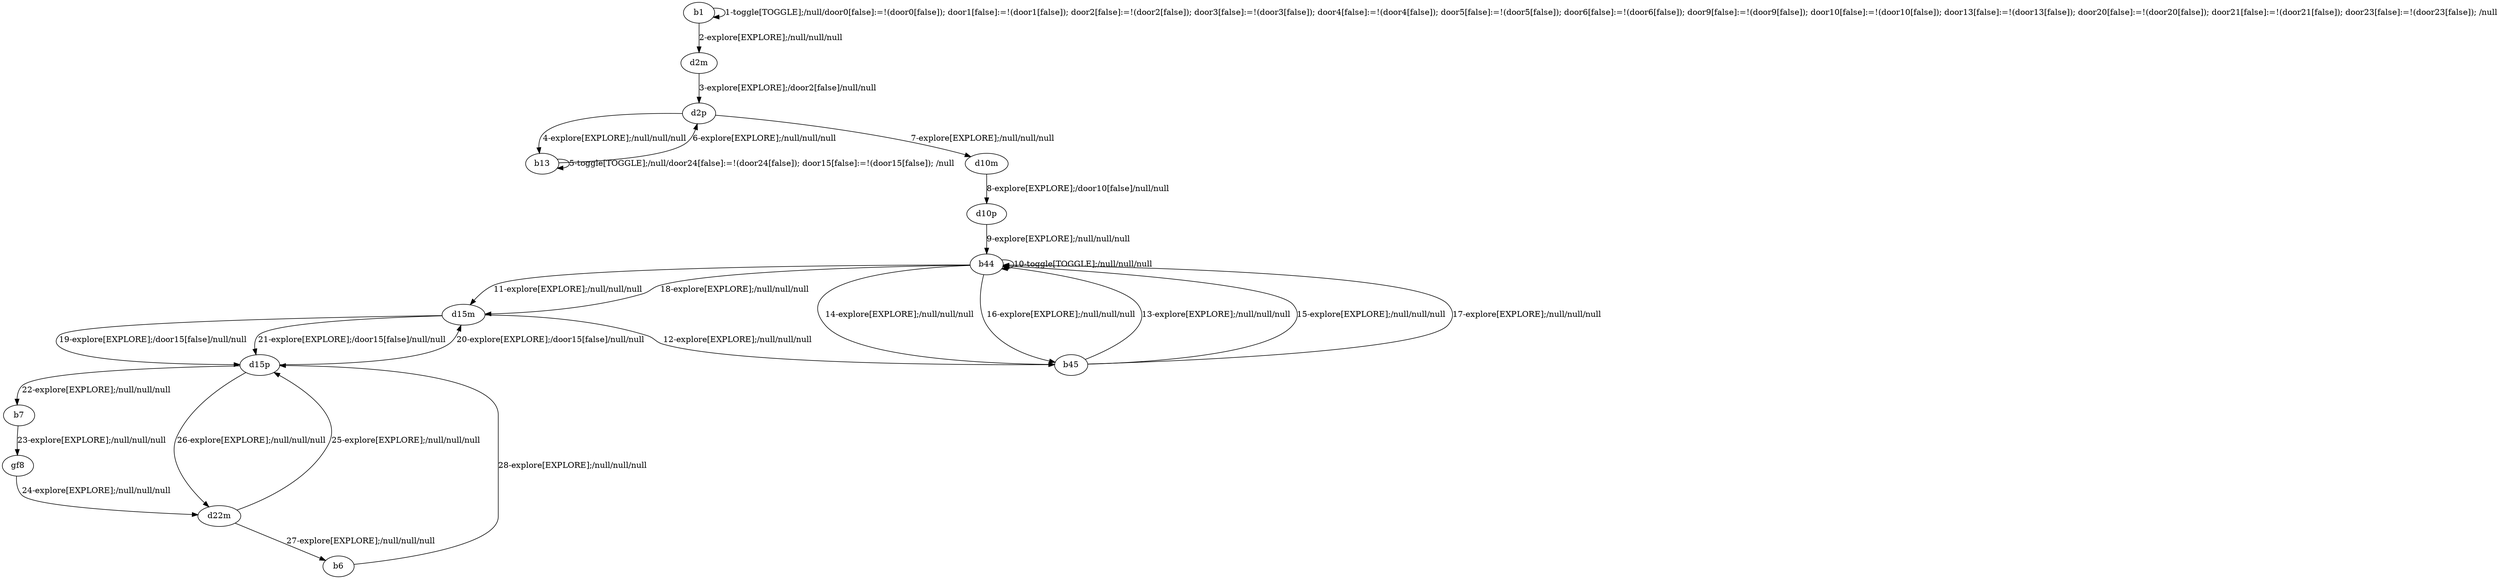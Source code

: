 # Total number of goals covered by this test: 3
# gf8 --> d22m
# d22m --> b6
# b6 --> d15p

digraph g {
"b1" -> "b1" [label = "1-toggle[TOGGLE];/null/door0[false]:=!(door0[false]); door1[false]:=!(door1[false]); door2[false]:=!(door2[false]); door3[false]:=!(door3[false]); door4[false]:=!(door4[false]); door5[false]:=!(door5[false]); door6[false]:=!(door6[false]); door9[false]:=!(door9[false]); door10[false]:=!(door10[false]); door13[false]:=!(door13[false]); door20[false]:=!(door20[false]); door21[false]:=!(door21[false]); door23[false]:=!(door23[false]); /null"];
"b1" -> "d2m" [label = "2-explore[EXPLORE];/null/null/null"];
"d2m" -> "d2p" [label = "3-explore[EXPLORE];/door2[false]/null/null"];
"d2p" -> "b13" [label = "4-explore[EXPLORE];/null/null/null"];
"b13" -> "b13" [label = "5-toggle[TOGGLE];/null/door24[false]:=!(door24[false]); door15[false]:=!(door15[false]); /null"];
"b13" -> "d2p" [label = "6-explore[EXPLORE];/null/null/null"];
"d2p" -> "d10m" [label = "7-explore[EXPLORE];/null/null/null"];
"d10m" -> "d10p" [label = "8-explore[EXPLORE];/door10[false]/null/null"];
"d10p" -> "b44" [label = "9-explore[EXPLORE];/null/null/null"];
"b44" -> "b44" [label = "10-toggle[TOGGLE];/null/null/null"];
"b44" -> "d15m" [label = "11-explore[EXPLORE];/null/null/null"];
"d15m" -> "b45" [label = "12-explore[EXPLORE];/null/null/null"];
"b45" -> "b44" [label = "13-explore[EXPLORE];/null/null/null"];
"b44" -> "b45" [label = "14-explore[EXPLORE];/null/null/null"];
"b45" -> "b44" [label = "15-explore[EXPLORE];/null/null/null"];
"b44" -> "b45" [label = "16-explore[EXPLORE];/null/null/null"];
"b45" -> "b44" [label = "17-explore[EXPLORE];/null/null/null"];
"b44" -> "d15m" [label = "18-explore[EXPLORE];/null/null/null"];
"d15m" -> "d15p" [label = "19-explore[EXPLORE];/door15[false]/null/null"];
"d15p" -> "d15m" [label = "20-explore[EXPLORE];/door15[false]/null/null"];
"d15m" -> "d15p" [label = "21-explore[EXPLORE];/door15[false]/null/null"];
"d15p" -> "b7" [label = "22-explore[EXPLORE];/null/null/null"];
"b7" -> "gf8" [label = "23-explore[EXPLORE];/null/null/null"];
"gf8" -> "d22m" [label = "24-explore[EXPLORE];/null/null/null"];
"d22m" -> "d15p" [label = "25-explore[EXPLORE];/null/null/null"];
"d15p" -> "d22m" [label = "26-explore[EXPLORE];/null/null/null"];
"d22m" -> "b6" [label = "27-explore[EXPLORE];/null/null/null"];
"b6" -> "d15p" [label = "28-explore[EXPLORE];/null/null/null"];
}